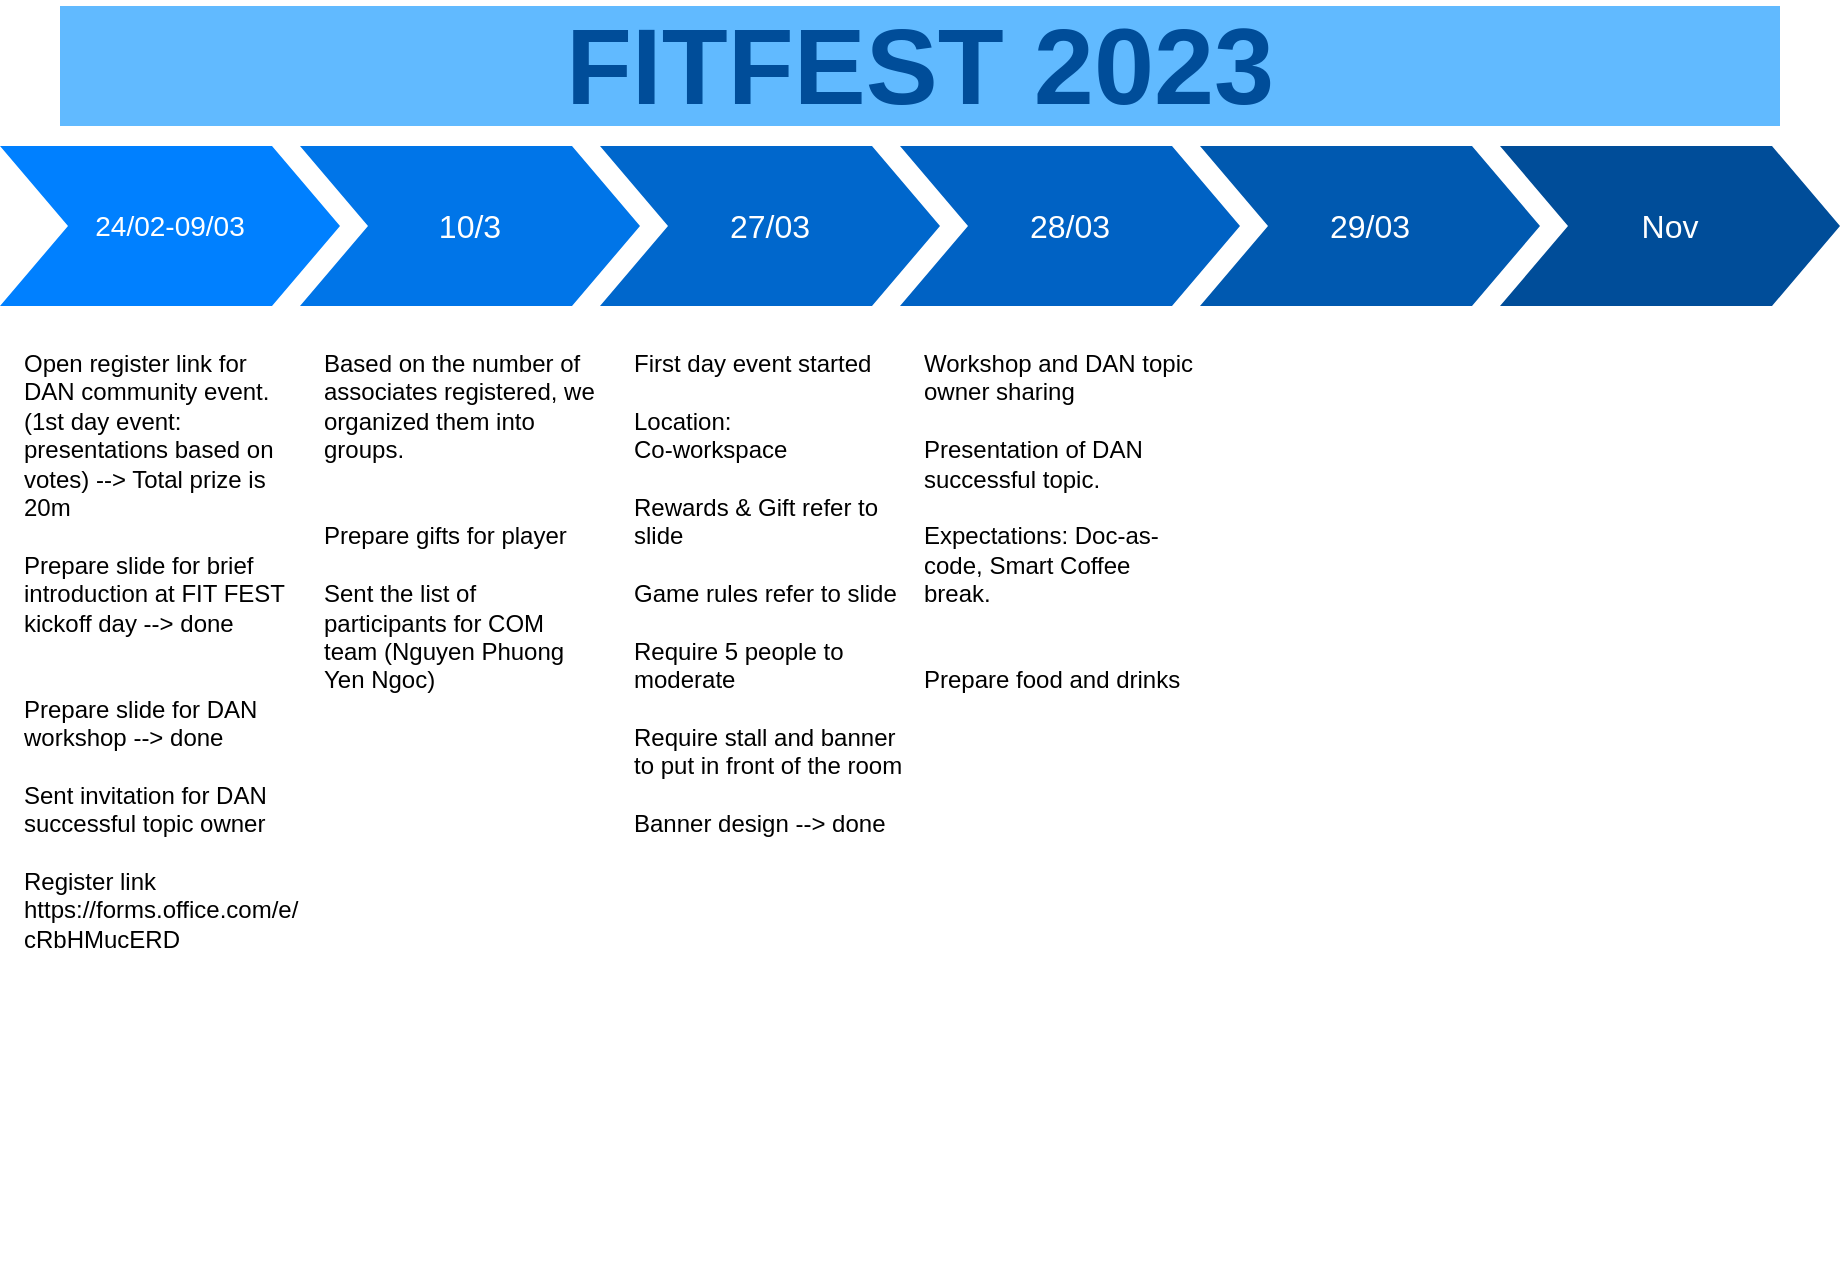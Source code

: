 <mxfile version="20.8.20" type="github">
  <diagram name="Page-1" id="d9b1e647-80fa-b4a2-5024-87a742678bcc">
    <mxGraphModel dx="1434" dy="764" grid="1" gridSize="10" guides="1" tooltips="1" connect="1" arrows="1" fold="1" page="1" pageScale="1" pageWidth="1100" pageHeight="850" background="none" math="0" shadow="0">
      <root>
        <mxCell id="0" />
        <mxCell id="1" parent="0" />
        <mxCell id="57fe6abec08f04cb-1" value="24/02-09/03" style="shape=step;whiteSpace=wrap;html=1;fontSize=14;fillColor=#0080FF;fontColor=#FFFFFF;strokeColor=none;" parent="1" vertex="1">
          <mxGeometry x="90" y="180" width="170" height="80" as="geometry" />
        </mxCell>
        <mxCell id="57fe6abec08f04cb-2" value="10/3" style="shape=step;whiteSpace=wrap;html=1;fontSize=16;fillColor=#0075E8;fontColor=#FFFFFF;strokeColor=none;" parent="1" vertex="1">
          <mxGeometry x="240" y="180" width="170" height="80" as="geometry" />
        </mxCell>
        <mxCell id="57fe6abec08f04cb-3" value="27/03" style="shape=step;whiteSpace=wrap;html=1;fontSize=16;fillColor=#0067CC;fontColor=#FFFFFF;strokeColor=none;" parent="1" vertex="1">
          <mxGeometry x="390" y="180" width="170" height="80" as="geometry" />
        </mxCell>
        <mxCell id="57fe6abec08f04cb-4" value="28/03" style="shape=step;whiteSpace=wrap;html=1;fontSize=16;fillColor=#0062C4;fontColor=#FFFFFF;strokeColor=none;" parent="1" vertex="1">
          <mxGeometry x="540" y="180" width="170" height="80" as="geometry" />
        </mxCell>
        <mxCell id="57fe6abec08f04cb-5" value="29/03" style="shape=step;whiteSpace=wrap;html=1;fontSize=16;fillColor=#0059B0;fontColor=#FFFFFF;strokeColor=none;" parent="1" vertex="1">
          <mxGeometry x="690" y="180" width="170" height="80" as="geometry" />
        </mxCell>
        <mxCell id="57fe6abec08f04cb-6" value="Nov" style="shape=step;whiteSpace=wrap;html=1;fontSize=16;fillColor=#004D99;fontColor=#FFFFFF;strokeColor=none;" parent="1" vertex="1">
          <mxGeometry x="840" y="180" width="170" height="80" as="geometry" />
        </mxCell>
        <mxCell id="57fe6abec08f04cb-7" value="FITFEST 2023" style="text;html=1;strokeColor=none;fillColor=#61BAFF;align=center;verticalAlign=middle;whiteSpace=wrap;fontSize=54;fontStyle=1;fontColor=#004D99;" parent="1" vertex="1">
          <mxGeometry x="120" y="110" width="860" height="60" as="geometry" />
        </mxCell>
        <mxCell id="57fe6abec08f04cb-8" value="Open register link for DAN community event.&lt;br&gt;(1st day event: presentations based on votes) --&amp;gt; Total prize is 20m&lt;br&gt;&lt;br&gt;Prepare slide for brief introduction at FIT FEST kickoff day --&amp;gt; done&lt;br&gt;&lt;br&gt;&lt;br&gt;Prepare slide for DAN workshop --&amp;gt; done&lt;br&gt;&lt;br&gt;Sent invitation for DAN successful topic owner&lt;br&gt;&lt;br&gt;Register link&lt;br&gt;https://forms.office.com/e/&lt;br&gt;cRbHMucERD" style="text;spacingTop=-5;fillColor=#ffffff;whiteSpace=wrap;html=1;align=left;fontSize=12;fontFamily=Helvetica;fillColor=none;strokeColor=none;" parent="1" vertex="1">
          <mxGeometry x="100" y="280" width="140" height="470" as="geometry" />
        </mxCell>
        <mxCell id="57fe6abec08f04cb-9" value="Based on the number of associates registered, we organized them into groups.&lt;br&gt;&lt;br&gt;&lt;br&gt;Prepare gifts for player&lt;br&gt;&lt;br&gt;Sent the list of participants for COM team (Nguyen Phuong Yen Ngoc)" style="text;spacingTop=-5;fillColor=#ffffff;whiteSpace=wrap;html=1;align=left;fontSize=12;fontFamily=Helvetica;fillColor=none;strokeColor=none;" parent="1" vertex="1">
          <mxGeometry x="250" y="280" width="140" height="470" as="geometry" />
        </mxCell>
        <mxCell id="04ziJjHtE9LrtKSQdhc1-1" value="First day event started&lt;br&gt;&lt;br&gt;Location:&amp;nbsp;&lt;br&gt;Co-workspace&lt;br&gt;&lt;br&gt;Rewards &amp;amp; Gift refer to slide&amp;nbsp;&lt;br&gt;&lt;br&gt;Game rules refer to slide&lt;br&gt;&lt;br&gt;Require 5 people to moderate&lt;br&gt;&lt;br&gt;Require stall and banner to put in front of the room&lt;br&gt;&lt;br&gt;Banner design --&amp;gt; done" style="text;spacingTop=-5;fillColor=#ffffff;whiteSpace=wrap;html=1;align=left;fontSize=12;fontFamily=Helvetica;fillColor=none;strokeColor=none;" parent="1" vertex="1">
          <mxGeometry x="405" y="280" width="140" height="470" as="geometry" />
        </mxCell>
        <mxCell id="04ziJjHtE9LrtKSQdhc1-3" value="Workshop and DAN topic owner sharing&lt;br&gt;&lt;br&gt;Presentation of DAN successful topic.&lt;br&gt;&lt;br&gt;Expectations: Doc-as-code, Smart Coffee break.&lt;br&gt;&lt;br&gt;&lt;br&gt;Prepare food and drinks" style="text;spacingTop=-5;fillColor=#ffffff;whiteSpace=wrap;html=1;align=left;fontSize=12;fontFamily=Helvetica;fillColor=none;strokeColor=none;" parent="1" vertex="1">
          <mxGeometry x="550" y="280" width="140" height="470" as="geometry" />
        </mxCell>
      </root>
    </mxGraphModel>
  </diagram>
</mxfile>
